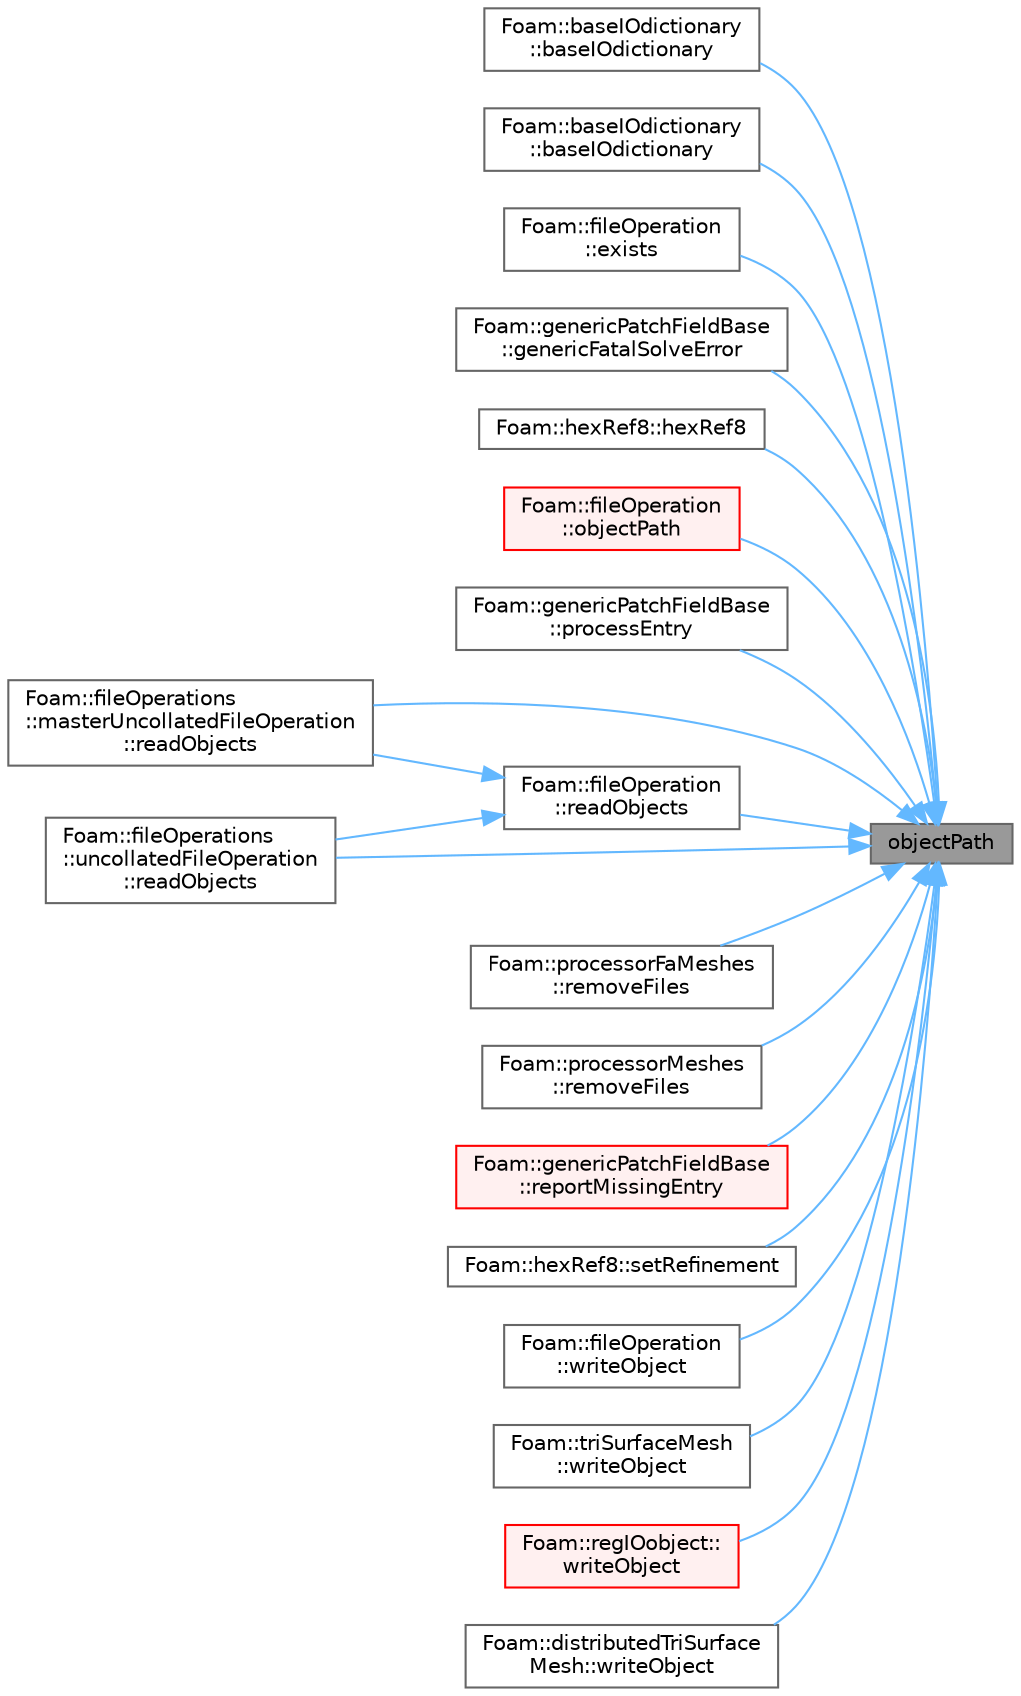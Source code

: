 digraph "objectPath"
{
 // LATEX_PDF_SIZE
  bgcolor="transparent";
  edge [fontname=Helvetica,fontsize=10,labelfontname=Helvetica,labelfontsize=10];
  node [fontname=Helvetica,fontsize=10,shape=box,height=0.2,width=0.4];
  rankdir="RL";
  Node1 [id="Node000001",label="objectPath",height=0.2,width=0.4,color="gray40", fillcolor="grey60", style="filled", fontcolor="black",tooltip=" "];
  Node1 -> Node2 [id="edge1_Node000001_Node000002",dir="back",color="steelblue1",style="solid",tooltip=" "];
  Node2 [id="Node000002",label="Foam::baseIOdictionary\l::baseIOdictionary",height=0.2,width=0.4,color="grey40", fillcolor="white", style="filled",URL="$classFoam_1_1baseIOdictionary.html#a51f4a2ca125fe55457a88c2bf09a3f3c",tooltip=" "];
  Node1 -> Node3 [id="edge2_Node000001_Node000003",dir="back",color="steelblue1",style="solid",tooltip=" "];
  Node3 [id="Node000003",label="Foam::baseIOdictionary\l::baseIOdictionary",height=0.2,width=0.4,color="grey40", fillcolor="white", style="filled",URL="$classFoam_1_1baseIOdictionary.html#a0be50b5dd266e0cb81230d4ca9b27708",tooltip=" "];
  Node1 -> Node4 [id="edge3_Node000001_Node000004",dir="back",color="steelblue1",style="solid",tooltip=" "];
  Node4 [id="Node000004",label="Foam::fileOperation\l::exists",height=0.2,width=0.4,color="grey40", fillcolor="white", style="filled",URL="$classFoam_1_1fileOperation.html#a5b31552d7411b16e1aa701f14bf4643d",tooltip=" "];
  Node1 -> Node5 [id="edge4_Node000001_Node000005",dir="back",color="steelblue1",style="solid",tooltip=" "];
  Node5 [id="Node000005",label="Foam::genericPatchFieldBase\l::genericFatalSolveError",height=0.2,width=0.4,color="grey40", fillcolor="white", style="filled",URL="$classFoam_1_1genericPatchFieldBase.html#a700985c7696246b0c8c283414f9cc60d",tooltip=" "];
  Node1 -> Node6 [id="edge5_Node000001_Node000006",dir="back",color="steelblue1",style="solid",tooltip=" "];
  Node6 [id="Node000006",label="Foam::hexRef8::hexRef8",height=0.2,width=0.4,color="grey40", fillcolor="white", style="filled",URL="$classFoam_1_1hexRef8.html#a38c122950a32c54a78c49acb2637ac88",tooltip=" "];
  Node1 -> Node7 [id="edge6_Node000001_Node000007",dir="back",color="steelblue1",style="solid",tooltip=" "];
  Node7 [id="Node000007",label="Foam::fileOperation\l::objectPath",height=0.2,width=0.4,color="red", fillcolor="#FFF0F0", style="filled",URL="$classFoam_1_1fileOperation.html#afe4499d303d749565e9f0f05a7515790",tooltip=" "];
  Node1 -> Node9 [id="edge7_Node000001_Node000009",dir="back",color="steelblue1",style="solid",tooltip=" "];
  Node9 [id="Node000009",label="Foam::genericPatchFieldBase\l::processEntry",height=0.2,width=0.4,color="grey40", fillcolor="white", style="filled",URL="$classFoam_1_1genericPatchFieldBase.html#af83945dc353086b7bd8be7e8e3b02a21",tooltip=" "];
  Node1 -> Node10 [id="edge8_Node000001_Node000010",dir="back",color="steelblue1",style="solid",tooltip=" "];
  Node10 [id="Node000010",label="Foam::fileOperation\l::readObjects",height=0.2,width=0.4,color="grey40", fillcolor="white", style="filled",URL="$classFoam_1_1fileOperation.html#a5b3fd7f3c240412e92060a2d3dc691ad",tooltip=" "];
  Node10 -> Node11 [id="edge9_Node000010_Node000011",dir="back",color="steelblue1",style="solid",tooltip=" "];
  Node11 [id="Node000011",label="Foam::fileOperations\l::masterUncollatedFileOperation\l::readObjects",height=0.2,width=0.4,color="grey40", fillcolor="white", style="filled",URL="$classFoam_1_1fileOperations_1_1masterUncollatedFileOperation.html#a5b3fd7f3c240412e92060a2d3dc691ad",tooltip=" "];
  Node10 -> Node12 [id="edge10_Node000010_Node000012",dir="back",color="steelblue1",style="solid",tooltip=" "];
  Node12 [id="Node000012",label="Foam::fileOperations\l::uncollatedFileOperation\l::readObjects",height=0.2,width=0.4,color="grey40", fillcolor="white", style="filled",URL="$classFoam_1_1fileOperations_1_1uncollatedFileOperation.html#a5b3fd7f3c240412e92060a2d3dc691ad",tooltip=" "];
  Node1 -> Node11 [id="edge11_Node000001_Node000011",dir="back",color="steelblue1",style="solid",tooltip=" "];
  Node1 -> Node12 [id="edge12_Node000001_Node000012",dir="back",color="steelblue1",style="solid",tooltip=" "];
  Node1 -> Node13 [id="edge13_Node000001_Node000013",dir="back",color="steelblue1",style="solid",tooltip=" "];
  Node13 [id="Node000013",label="Foam::processorFaMeshes\l::removeFiles",height=0.2,width=0.4,color="grey40", fillcolor="white", style="filled",URL="$classFoam_1_1processorFaMeshes.html#a6a131fbc661dc4739d1b07d4716f4029",tooltip=" "];
  Node1 -> Node14 [id="edge14_Node000001_Node000014",dir="back",color="steelblue1",style="solid",tooltip=" "];
  Node14 [id="Node000014",label="Foam::processorMeshes\l::removeFiles",height=0.2,width=0.4,color="grey40", fillcolor="white", style="filled",URL="$classFoam_1_1processorMeshes.html#ab996baa073e2c6d76af0542819365385",tooltip=" "];
  Node1 -> Node15 [id="edge15_Node000001_Node000015",dir="back",color="steelblue1",style="solid",tooltip=" "];
  Node15 [id="Node000015",label="Foam::genericPatchFieldBase\l::reportMissingEntry",height=0.2,width=0.4,color="red", fillcolor="#FFF0F0", style="filled",URL="$classFoam_1_1genericPatchFieldBase.html#a2b0e936d4f9a0f49bf240a479fe53ccc",tooltip=" "];
  Node1 -> Node20 [id="edge16_Node000001_Node000020",dir="back",color="steelblue1",style="solid",tooltip=" "];
  Node20 [id="Node000020",label="Foam::hexRef8::setRefinement",height=0.2,width=0.4,color="grey40", fillcolor="white", style="filled",URL="$classFoam_1_1hexRef8.html#a59cb8a999be096950b6cc4f7c457426b",tooltip=" "];
  Node1 -> Node21 [id="edge17_Node000001_Node000021",dir="back",color="steelblue1",style="solid",tooltip=" "];
  Node21 [id="Node000021",label="Foam::fileOperation\l::writeObject",height=0.2,width=0.4,color="grey40", fillcolor="white", style="filled",URL="$classFoam_1_1fileOperation.html#adf2fecc42be75b94917f486b70d2ad6a",tooltip=" "];
  Node1 -> Node22 [id="edge18_Node000001_Node000022",dir="back",color="steelblue1",style="solid",tooltip=" "];
  Node22 [id="Node000022",label="Foam::triSurfaceMesh\l::writeObject",height=0.2,width=0.4,color="grey40", fillcolor="white", style="filled",URL="$classFoam_1_1triSurfaceMesh.html#a082ebf89bb059ba2339eb48158b814a7",tooltip=" "];
  Node1 -> Node23 [id="edge19_Node000001_Node000023",dir="back",color="steelblue1",style="solid",tooltip=" "];
  Node23 [id="Node000023",label="Foam::regIOobject::\lwriteObject",height=0.2,width=0.4,color="red", fillcolor="#FFF0F0", style="filled",URL="$classFoam_1_1regIOobject.html#a082ebf89bb059ba2339eb48158b814a7",tooltip=" "];
  Node1 -> Node34 [id="edge20_Node000001_Node000034",dir="back",color="steelblue1",style="solid",tooltip=" "];
  Node34 [id="Node000034",label="Foam::distributedTriSurface\lMesh::writeObject",height=0.2,width=0.4,color="grey40", fillcolor="white", style="filled",URL="$classFoam_1_1distributedTriSurfaceMesh.html#a082ebf89bb059ba2339eb48158b814a7",tooltip=" "];
}
